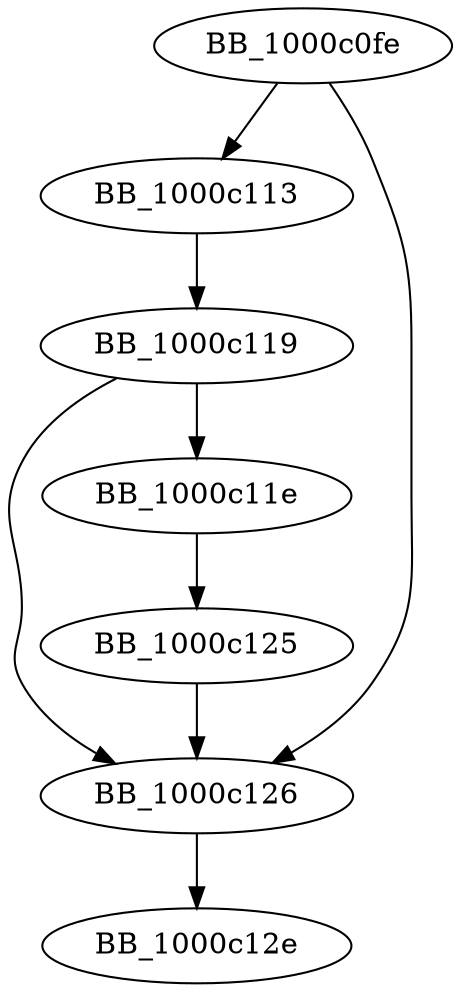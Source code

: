 DiGraph __lock{
BB_1000c0fe->BB_1000c113
BB_1000c0fe->BB_1000c126
BB_1000c113->BB_1000c119
BB_1000c119->BB_1000c11e
BB_1000c119->BB_1000c126
BB_1000c11e->BB_1000c125
BB_1000c125->BB_1000c126
BB_1000c126->BB_1000c12e
}
